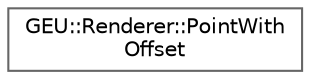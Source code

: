 digraph "Gráfico de jerarquía de clases"
{
 // LATEX_PDF_SIZE
  bgcolor="transparent";
  edge [fontname=Helvetica,fontsize=10,labelfontname=Helvetica,labelfontsize=10];
  node [fontname=Helvetica,fontsize=10,shape=box,height=0.2,width=0.4];
  rankdir="LR";
  Node0 [id="Node000000",label="GEU::Renderer::PointWith\lOffset",height=0.2,width=0.4,color="grey40", fillcolor="white", style="filled",URL="$da/d01/struct_g_e_u_1_1_renderer_1_1_point_with_offset.html",tooltip=" "];
}
